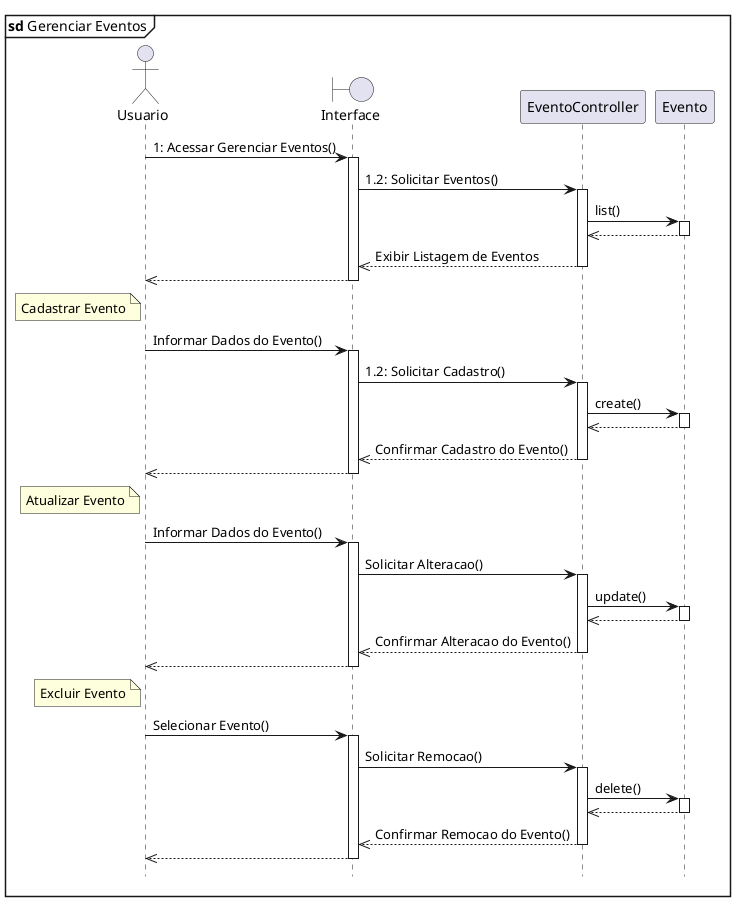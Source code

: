 @startuml
hide footbox

mainframe **sd** Gerenciar Eventos
actor Usuario
boundary Interface
participant EventoController
participant Evento

Usuario -> Interface ++ : 1: Acessar Gerenciar Eventos()
Interface -> EventoController ++ : 1.2: Solicitar Eventos()
EventoController -> Evento ++: list()
Evento -->> EventoController --
Interface <<-- EventoController --: Exibir Listagem de Eventos
Interface -->> Usuario --

note left Usuario: Cadastrar Evento
Usuario -> Interface ++ : Informar Dados do Evento()
Interface -> EventoController ++ : 1.2: Solicitar Cadastro()
EventoController -> Evento ++ : create()
EventoController <<-- Evento --
Interface <<-- EventoController -- : Confirmar Cadastro do Evento()
Usuario <<-- Interface --

note left Usuario: Atualizar Evento
Usuario -> Interface ++ : Informar Dados do Evento()
Interface -> EventoController ++ : Solicitar Alteracao()
EventoController -> Evento ++ : update()
EventoController <<-- Evento --
Interface <<-- EventoController -- : Confirmar Alteracao do Evento()
Usuario <<-- Interface --

note left Usuario: Excluir Evento
Usuario -> Interface ++ : Selecionar Evento()
Interface -> EventoController ++ : Solicitar Remocao()
EventoController -> Evento ++ : delete()
EventoController <<-- Evento --
Interface <<-- EventoController -- : Confirmar Remocao do Evento()
Usuario <<-- Interface --

@enduml